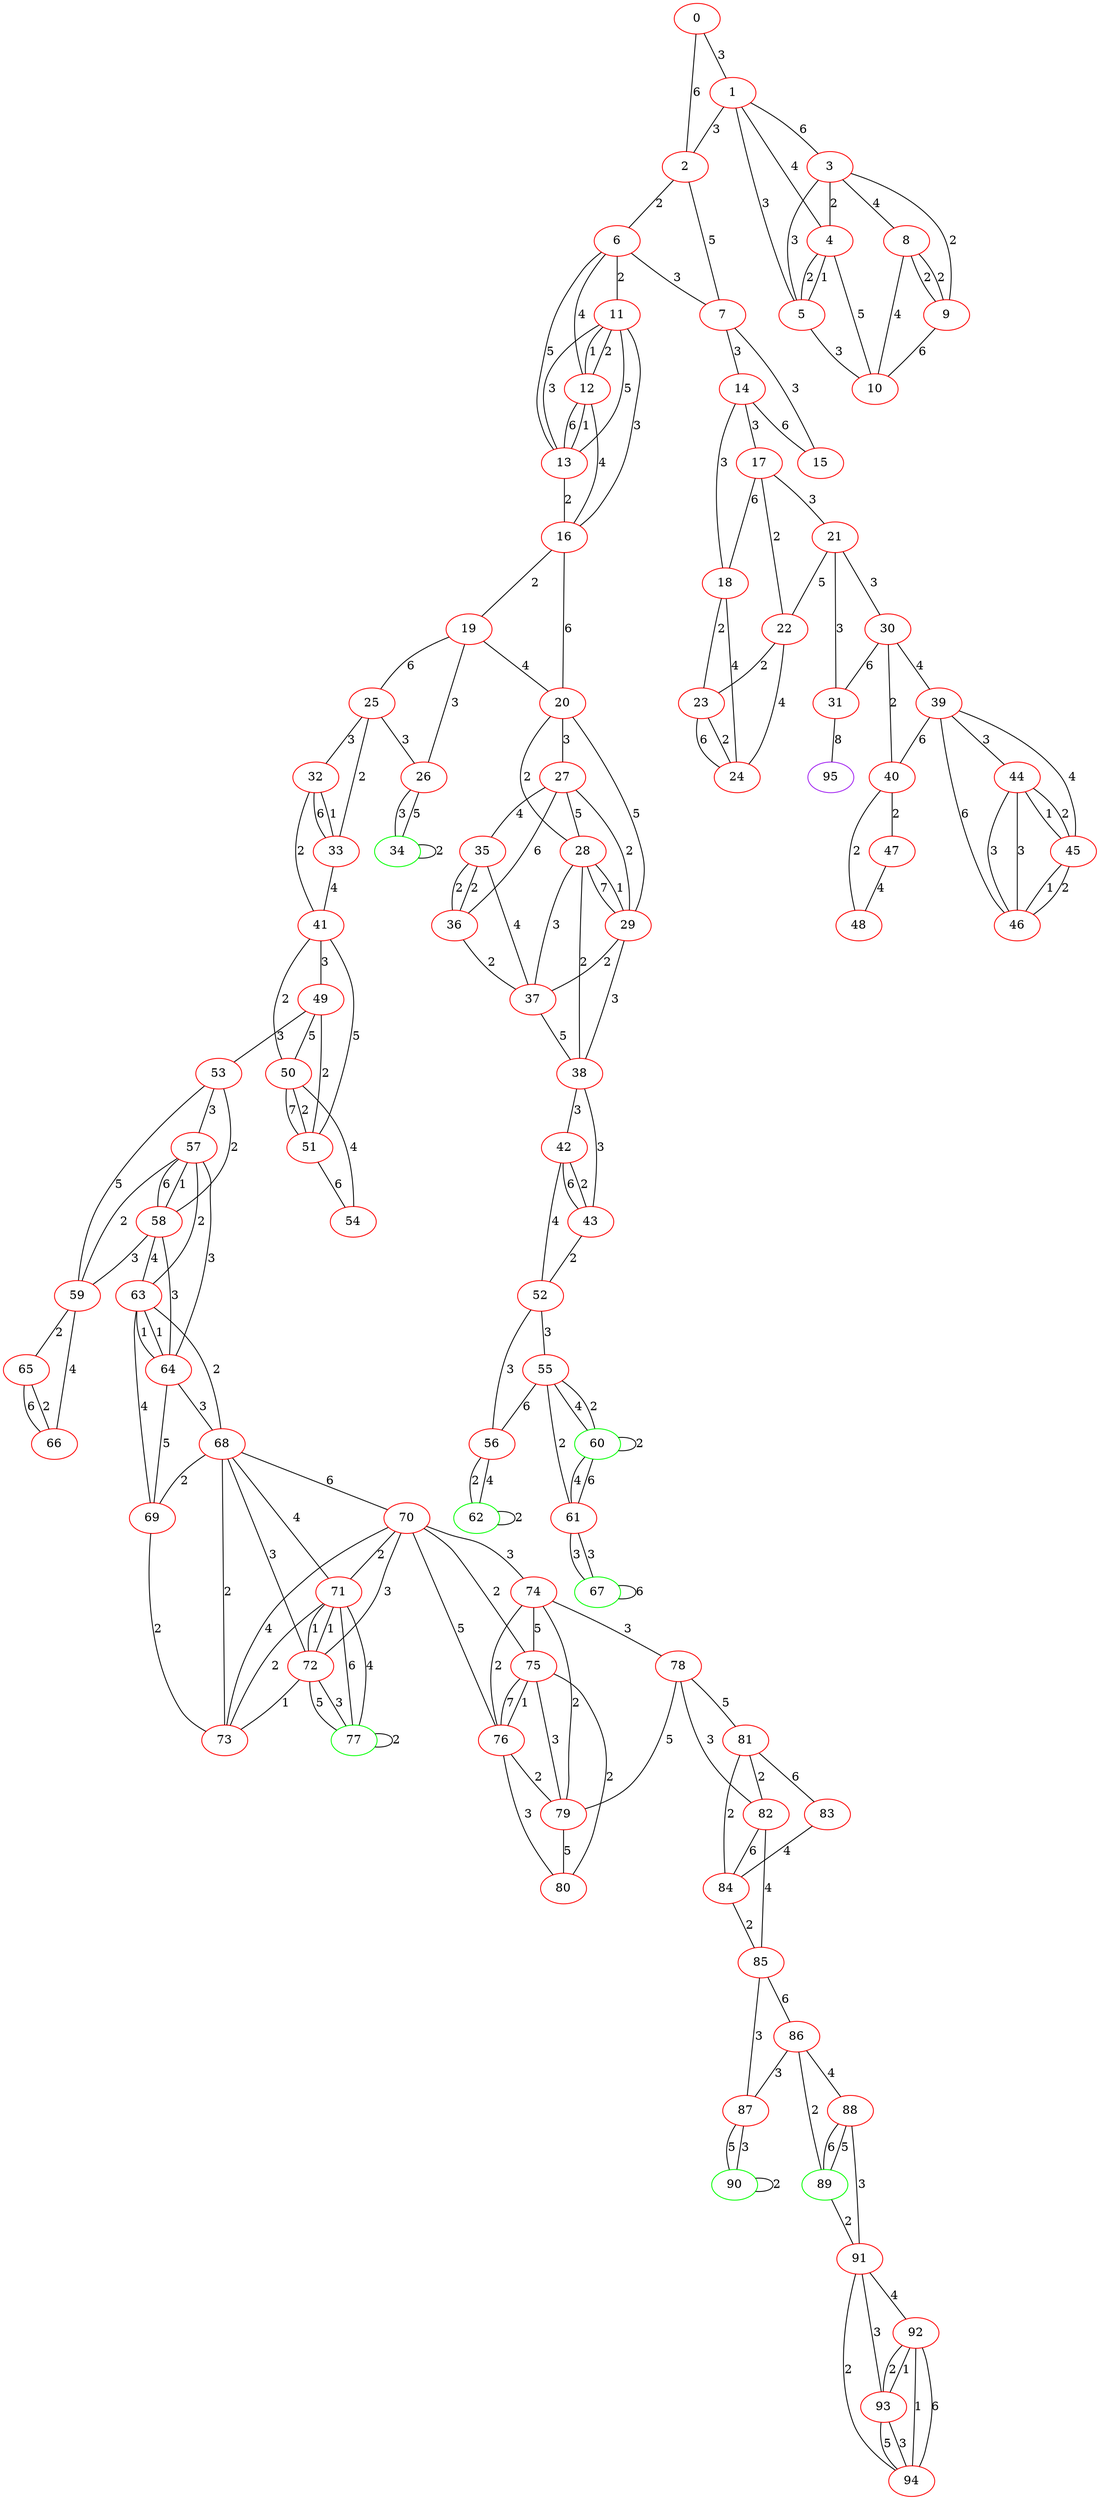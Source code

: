 graph "" {
0 [color=red, weight=1];
1 [color=red, weight=1];
2 [color=red, weight=1];
3 [color=red, weight=1];
4 [color=red, weight=1];
5 [color=red, weight=1];
6 [color=red, weight=1];
7 [color=red, weight=1];
8 [color=red, weight=1];
9 [color=red, weight=1];
10 [color=red, weight=1];
11 [color=red, weight=1];
12 [color=red, weight=1];
13 [color=red, weight=1];
14 [color=red, weight=1];
15 [color=red, weight=1];
16 [color=red, weight=1];
17 [color=red, weight=1];
18 [color=red, weight=1];
19 [color=red, weight=1];
20 [color=red, weight=1];
21 [color=red, weight=1];
22 [color=red, weight=1];
23 [color=red, weight=1];
24 [color=red, weight=1];
25 [color=red, weight=1];
26 [color=red, weight=1];
27 [color=red, weight=1];
28 [color=red, weight=1];
29 [color=red, weight=1];
30 [color=red, weight=1];
31 [color=red, weight=1];
32 [color=red, weight=1];
33 [color=red, weight=1];
34 [color=green, weight=2];
35 [color=red, weight=1];
36 [color=red, weight=1];
37 [color=red, weight=1];
38 [color=red, weight=1];
39 [color=red, weight=1];
40 [color=red, weight=1];
41 [color=red, weight=1];
42 [color=red, weight=1];
43 [color=red, weight=1];
44 [color=red, weight=1];
45 [color=red, weight=1];
46 [color=red, weight=1];
47 [color=red, weight=1];
48 [color=red, weight=1];
49 [color=red, weight=1];
50 [color=red, weight=1];
51 [color=red, weight=1];
52 [color=red, weight=1];
53 [color=red, weight=1];
54 [color=red, weight=1];
55 [color=red, weight=1];
56 [color=red, weight=1];
57 [color=red, weight=1];
58 [color=red, weight=1];
59 [color=red, weight=1];
60 [color=green, weight=2];
61 [color=red, weight=1];
62 [color=green, weight=2];
63 [color=red, weight=1];
64 [color=red, weight=1];
65 [color=red, weight=1];
66 [color=red, weight=1];
67 [color=green, weight=2];
68 [color=red, weight=1];
69 [color=red, weight=1];
70 [color=red, weight=1];
71 [color=red, weight=1];
72 [color=red, weight=1];
73 [color=red, weight=1];
74 [color=red, weight=1];
75 [color=red, weight=1];
76 [color=red, weight=1];
77 [color=green, weight=2];
78 [color=red, weight=1];
79 [color=red, weight=1];
80 [color=red, weight=1];
81 [color=red, weight=1];
82 [color=red, weight=1];
83 [color=red, weight=1];
84 [color=red, weight=1];
85 [color=red, weight=1];
86 [color=red, weight=1];
87 [color=red, weight=1];
88 [color=red, weight=1];
89 [color=green, weight=2];
90 [color=green, weight=2];
91 [color=red, weight=1];
92 [color=red, weight=1];
93 [color=red, weight=1];
94 [color=red, weight=1];
95 [color=purple, weight=4];
0 -- 1  [key=0, label=3];
0 -- 2  [key=0, label=6];
1 -- 2  [key=0, label=3];
1 -- 3  [key=0, label=6];
1 -- 4  [key=0, label=4];
1 -- 5  [key=0, label=3];
2 -- 6  [key=0, label=2];
2 -- 7  [key=0, label=5];
3 -- 8  [key=0, label=4];
3 -- 4  [key=0, label=2];
3 -- 5  [key=0, label=3];
3 -- 9  [key=0, label=2];
4 -- 10  [key=0, label=5];
4 -- 5  [key=0, label=1];
4 -- 5  [key=1, label=2];
5 -- 10  [key=0, label=3];
6 -- 11  [key=0, label=2];
6 -- 12  [key=0, label=4];
6 -- 13  [key=0, label=5];
6 -- 7  [key=0, label=3];
7 -- 14  [key=0, label=3];
7 -- 15  [key=0, label=3];
8 -- 9  [key=0, label=2];
8 -- 9  [key=1, label=2];
8 -- 10  [key=0, label=4];
9 -- 10  [key=0, label=6];
11 -- 16  [key=0, label=3];
11 -- 12  [key=0, label=2];
11 -- 12  [key=1, label=1];
11 -- 13  [key=0, label=3];
11 -- 13  [key=1, label=5];
12 -- 16  [key=0, label=4];
12 -- 13  [key=0, label=1];
12 -- 13  [key=1, label=6];
13 -- 16  [key=0, label=2];
14 -- 17  [key=0, label=3];
14 -- 18  [key=0, label=3];
14 -- 15  [key=0, label=6];
16 -- 19  [key=0, label=2];
16 -- 20  [key=0, label=6];
17 -- 18  [key=0, label=6];
17 -- 22  [key=0, label=2];
17 -- 21  [key=0, label=3];
18 -- 24  [key=0, label=4];
18 -- 23  [key=0, label=2];
19 -- 25  [key=0, label=6];
19 -- 26  [key=0, label=3];
19 -- 20  [key=0, label=4];
20 -- 27  [key=0, label=3];
20 -- 28  [key=0, label=2];
20 -- 29  [key=0, label=5];
21 -- 22  [key=0, label=5];
21 -- 30  [key=0, label=3];
21 -- 31  [key=0, label=3];
22 -- 24  [key=0, label=4];
22 -- 23  [key=0, label=2];
23 -- 24  [key=0, label=6];
23 -- 24  [key=1, label=2];
25 -- 32  [key=0, label=3];
25 -- 33  [key=0, label=2];
25 -- 26  [key=0, label=3];
26 -- 34  [key=0, label=3];
26 -- 34  [key=1, label=5];
27 -- 28  [key=0, label=5];
27 -- 35  [key=0, label=4];
27 -- 29  [key=0, label=2];
27 -- 36  [key=0, label=6];
28 -- 29  [key=0, label=1];
28 -- 29  [key=1, label=7];
28 -- 38  [key=0, label=2];
28 -- 37  [key=0, label=3];
29 -- 37  [key=0, label=2];
29 -- 38  [key=0, label=3];
30 -- 40  [key=0, label=2];
30 -- 39  [key=0, label=4];
30 -- 31  [key=0, label=6];
31 -- 95  [key=0, label=8];
32 -- 41  [key=0, label=2];
32 -- 33  [key=0, label=1];
32 -- 33  [key=1, label=6];
33 -- 41  [key=0, label=4];
34 -- 34  [key=0, label=2];
35 -- 36  [key=0, label=2];
35 -- 36  [key=1, label=2];
35 -- 37  [key=0, label=4];
36 -- 37  [key=0, label=2];
37 -- 38  [key=0, label=5];
38 -- 42  [key=0, label=3];
38 -- 43  [key=0, label=3];
39 -- 40  [key=0, label=6];
39 -- 46  [key=0, label=6];
39 -- 44  [key=0, label=3];
39 -- 45  [key=0, label=4];
40 -- 48  [key=0, label=2];
40 -- 47  [key=0, label=2];
41 -- 50  [key=0, label=2];
41 -- 51  [key=0, label=5];
41 -- 49  [key=0, label=3];
42 -- 43  [key=0, label=2];
42 -- 43  [key=1, label=6];
42 -- 52  [key=0, label=4];
43 -- 52  [key=0, label=2];
44 -- 45  [key=0, label=2];
44 -- 45  [key=1, label=1];
44 -- 46  [key=0, label=3];
44 -- 46  [key=1, label=3];
45 -- 46  [key=0, label=1];
45 -- 46  [key=1, label=2];
47 -- 48  [key=0, label=4];
49 -- 50  [key=0, label=5];
49 -- 51  [key=0, label=2];
49 -- 53  [key=0, label=3];
50 -- 51  [key=0, label=2];
50 -- 51  [key=1, label=7];
50 -- 54  [key=0, label=4];
51 -- 54  [key=0, label=6];
52 -- 56  [key=0, label=3];
52 -- 55  [key=0, label=3];
53 -- 58  [key=0, label=2];
53 -- 59  [key=0, label=5];
53 -- 57  [key=0, label=3];
55 -- 56  [key=0, label=6];
55 -- 60  [key=0, label=4];
55 -- 60  [key=1, label=2];
55 -- 61  [key=0, label=2];
56 -- 62  [key=0, label=2];
56 -- 62  [key=1, label=4];
57 -- 64  [key=0, label=3];
57 -- 58  [key=0, label=6];
57 -- 58  [key=1, label=1];
57 -- 59  [key=0, label=2];
57 -- 63  [key=0, label=2];
58 -- 64  [key=0, label=3];
58 -- 59  [key=0, label=3];
58 -- 63  [key=0, label=4];
59 -- 65  [key=0, label=2];
59 -- 66  [key=0, label=4];
60 -- 60  [key=0, label=2];
60 -- 61  [key=0, label=6];
60 -- 61  [key=1, label=4];
61 -- 67  [key=0, label=3];
61 -- 67  [key=1, label=3];
62 -- 62  [key=0, label=2];
63 -- 64  [key=0, label=1];
63 -- 64  [key=1, label=1];
63 -- 68  [key=0, label=2];
63 -- 69  [key=0, label=4];
64 -- 68  [key=0, label=3];
64 -- 69  [key=0, label=5];
65 -- 66  [key=0, label=2];
65 -- 66  [key=1, label=6];
67 -- 67  [key=0, label=6];
68 -- 69  [key=0, label=2];
68 -- 70  [key=0, label=6];
68 -- 71  [key=0, label=4];
68 -- 72  [key=0, label=3];
68 -- 73  [key=0, label=2];
69 -- 73  [key=0, label=2];
70 -- 71  [key=0, label=2];
70 -- 72  [key=0, label=3];
70 -- 73  [key=0, label=4];
70 -- 74  [key=0, label=3];
70 -- 75  [key=0, label=2];
70 -- 76  [key=0, label=5];
71 -- 72  [key=0, label=1];
71 -- 72  [key=1, label=1];
71 -- 73  [key=0, label=2];
71 -- 77  [key=0, label=6];
71 -- 77  [key=1, label=4];
72 -- 73  [key=0, label=1];
72 -- 77  [key=0, label=5];
72 -- 77  [key=1, label=3];
74 -- 75  [key=0, label=5];
74 -- 76  [key=0, label=2];
74 -- 78  [key=0, label=3];
74 -- 79  [key=0, label=2];
75 -- 80  [key=0, label=2];
75 -- 76  [key=0, label=7];
75 -- 76  [key=1, label=1];
75 -- 79  [key=0, label=3];
76 -- 80  [key=0, label=3];
76 -- 79  [key=0, label=2];
77 -- 77  [key=0, label=2];
78 -- 81  [key=0, label=5];
78 -- 82  [key=0, label=3];
78 -- 79  [key=0, label=5];
79 -- 80  [key=0, label=5];
81 -- 82  [key=0, label=2];
81 -- 83  [key=0, label=6];
81 -- 84  [key=0, label=2];
82 -- 84  [key=0, label=6];
82 -- 85  [key=0, label=4];
83 -- 84  [key=0, label=4];
84 -- 85  [key=0, label=2];
85 -- 86  [key=0, label=6];
85 -- 87  [key=0, label=3];
86 -- 88  [key=0, label=4];
86 -- 89  [key=0, label=2];
86 -- 87  [key=0, label=3];
87 -- 90  [key=0, label=3];
87 -- 90  [key=1, label=5];
88 -- 89  [key=0, label=5];
88 -- 89  [key=1, label=6];
88 -- 91  [key=0, label=3];
89 -- 91  [key=0, label=2];
90 -- 90  [key=0, label=2];
91 -- 92  [key=0, label=4];
91 -- 93  [key=0, label=3];
91 -- 94  [key=0, label=2];
92 -- 93  [key=0, label=2];
92 -- 93  [key=1, label=1];
92 -- 94  [key=0, label=1];
92 -- 94  [key=1, label=6];
93 -- 94  [key=0, label=3];
93 -- 94  [key=1, label=5];
}
